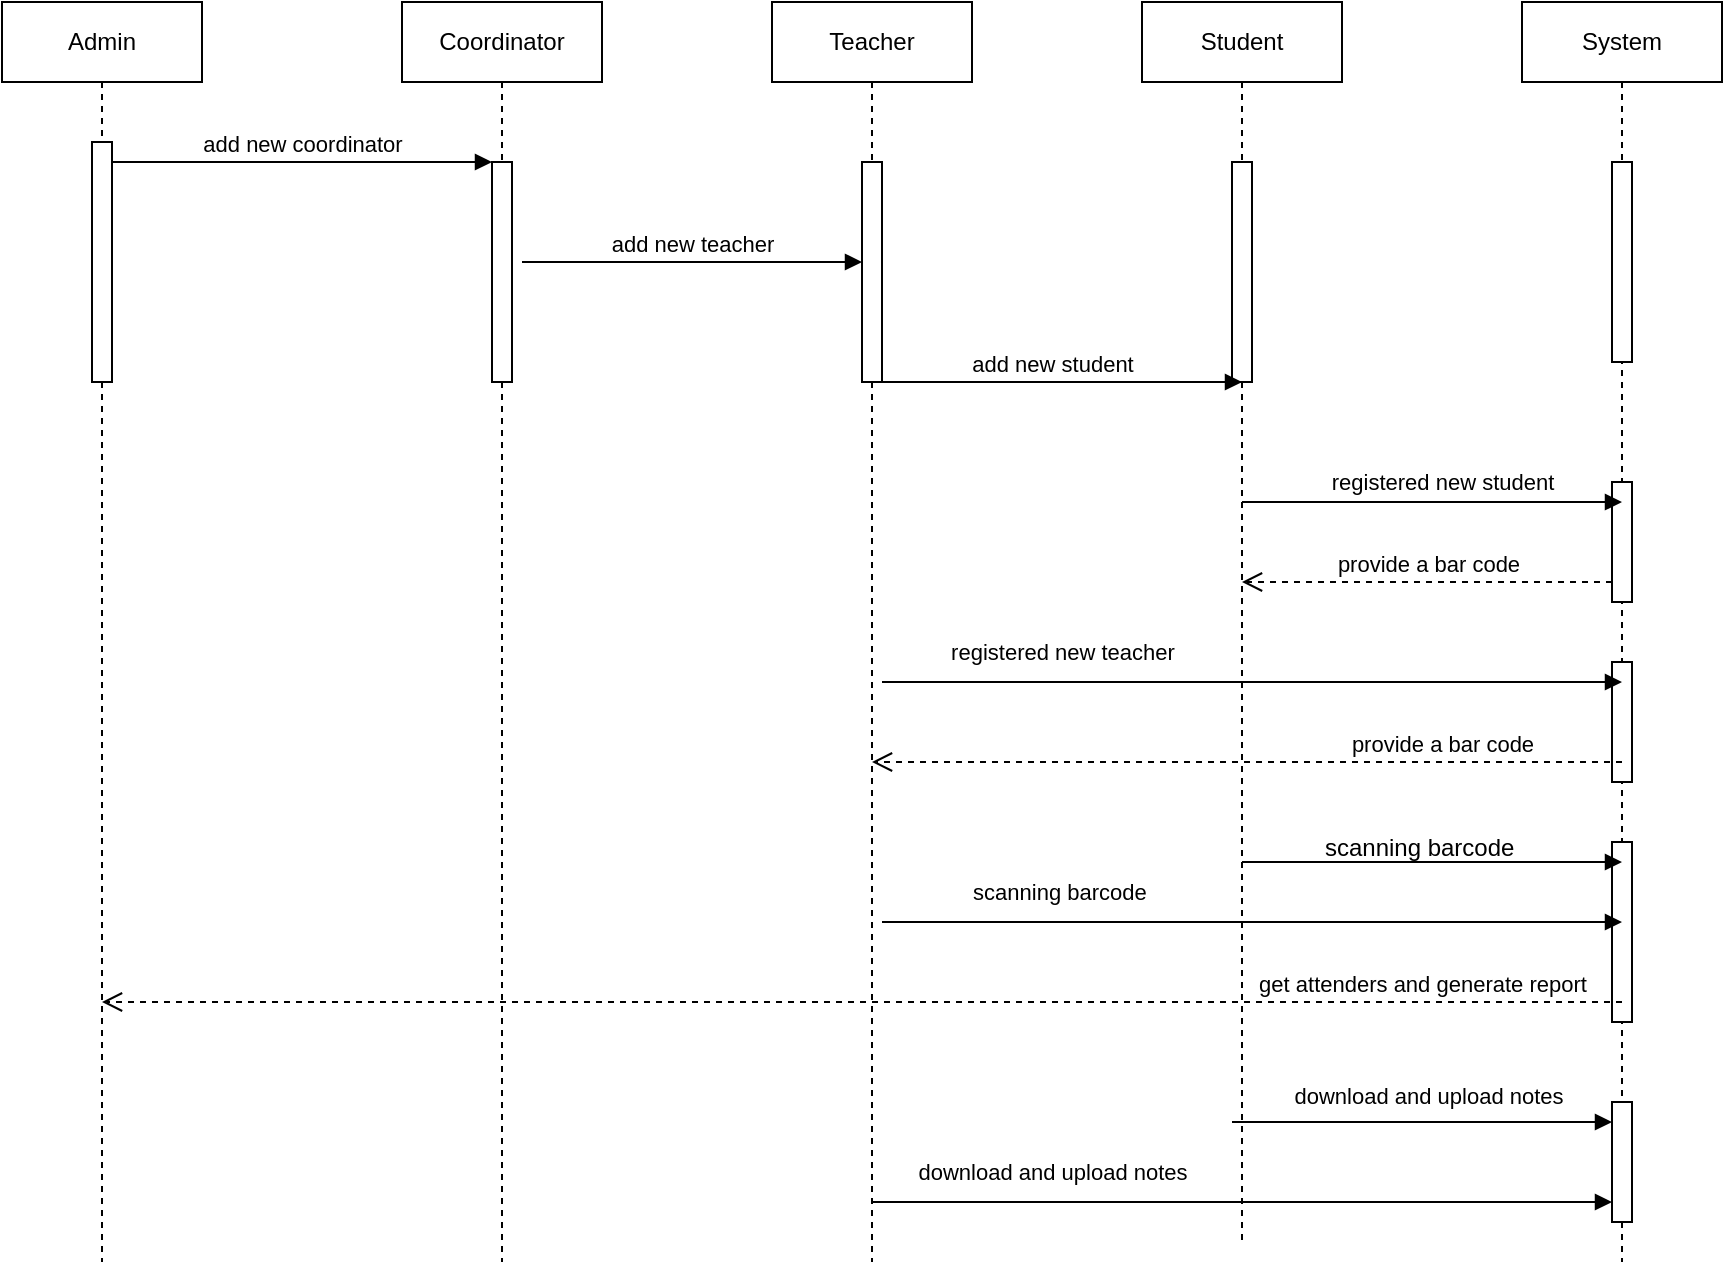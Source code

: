 <mxfile version="21.5.1" type="github">
  <diagram name="Page-1" id="2YBvvXClWsGukQMizWep">
    <mxGraphModel dx="579" dy="626" grid="1" gridSize="10" guides="1" tooltips="1" connect="1" arrows="1" fold="1" page="1" pageScale="1" pageWidth="850" pageHeight="1100" math="0" shadow="0">
      <root>
        <mxCell id="0" />
        <mxCell id="1" parent="0" />
        <mxCell id="aM9ryv3xv72pqoxQDRHE-1" value="Admin" style="shape=umlLifeline;perimeter=lifelinePerimeter;whiteSpace=wrap;html=1;container=0;dropTarget=0;collapsible=0;recursiveResize=0;outlineConnect=0;portConstraint=eastwest;newEdgeStyle={&quot;edgeStyle&quot;:&quot;elbowEdgeStyle&quot;,&quot;elbow&quot;:&quot;vertical&quot;,&quot;curved&quot;:0,&quot;rounded&quot;:0};" parent="1" vertex="1">
          <mxGeometry x="40" y="40" width="100" height="630" as="geometry" />
        </mxCell>
        <mxCell id="aM9ryv3xv72pqoxQDRHE-2" value="" style="html=1;points=[];perimeter=orthogonalPerimeter;outlineConnect=0;targetShapes=umlLifeline;portConstraint=eastwest;newEdgeStyle={&quot;edgeStyle&quot;:&quot;elbowEdgeStyle&quot;,&quot;elbow&quot;:&quot;vertical&quot;,&quot;curved&quot;:0,&quot;rounded&quot;:0};" parent="aM9ryv3xv72pqoxQDRHE-1" vertex="1">
          <mxGeometry x="45" y="70" width="10" height="120" as="geometry" />
        </mxCell>
        <mxCell id="aM9ryv3xv72pqoxQDRHE-5" value="Coordinator" style="shape=umlLifeline;perimeter=lifelinePerimeter;whiteSpace=wrap;html=1;container=0;dropTarget=0;collapsible=0;recursiveResize=0;outlineConnect=0;portConstraint=eastwest;newEdgeStyle={&quot;edgeStyle&quot;:&quot;elbowEdgeStyle&quot;,&quot;elbow&quot;:&quot;vertical&quot;,&quot;curved&quot;:0,&quot;rounded&quot;:0};" parent="1" vertex="1">
          <mxGeometry x="240" y="40" width="100" height="630" as="geometry" />
        </mxCell>
        <mxCell id="aM9ryv3xv72pqoxQDRHE-6" value="" style="html=1;points=[];perimeter=orthogonalPerimeter;outlineConnect=0;targetShapes=umlLifeline;portConstraint=eastwest;newEdgeStyle={&quot;edgeStyle&quot;:&quot;elbowEdgeStyle&quot;,&quot;elbow&quot;:&quot;vertical&quot;,&quot;curved&quot;:0,&quot;rounded&quot;:0};" parent="aM9ryv3xv72pqoxQDRHE-5" vertex="1">
          <mxGeometry x="45" y="80" width="10" height="110" as="geometry" />
        </mxCell>
        <mxCell id="aM9ryv3xv72pqoxQDRHE-7" value="add new coordinator" style="html=1;verticalAlign=bottom;endArrow=block;edgeStyle=elbowEdgeStyle;elbow=vertical;curved=0;rounded=0;" parent="1" source="aM9ryv3xv72pqoxQDRHE-2" target="aM9ryv3xv72pqoxQDRHE-6" edge="1">
          <mxGeometry relative="1" as="geometry">
            <mxPoint x="195" y="130" as="sourcePoint" />
            <Array as="points">
              <mxPoint x="180" y="120" />
            </Array>
          </mxGeometry>
        </mxCell>
        <mxCell id="V1PZ9N-IoDOIy4KFMMRO-1" value="Teacher" style="shape=umlLifeline;perimeter=lifelinePerimeter;whiteSpace=wrap;html=1;container=0;dropTarget=0;collapsible=0;recursiveResize=0;outlineConnect=0;portConstraint=eastwest;newEdgeStyle={&quot;edgeStyle&quot;:&quot;elbowEdgeStyle&quot;,&quot;elbow&quot;:&quot;vertical&quot;,&quot;curved&quot;:0,&quot;rounded&quot;:0};" vertex="1" parent="1">
          <mxGeometry x="425" y="40" width="100" height="630" as="geometry" />
        </mxCell>
        <mxCell id="V1PZ9N-IoDOIy4KFMMRO-2" value="" style="html=1;points=[];perimeter=orthogonalPerimeter;outlineConnect=0;targetShapes=umlLifeline;portConstraint=eastwest;newEdgeStyle={&quot;edgeStyle&quot;:&quot;elbowEdgeStyle&quot;,&quot;elbow&quot;:&quot;vertical&quot;,&quot;curved&quot;:0,&quot;rounded&quot;:0};" vertex="1" parent="V1PZ9N-IoDOIy4KFMMRO-1">
          <mxGeometry x="45" y="80" width="10" height="110" as="geometry" />
        </mxCell>
        <mxCell id="V1PZ9N-IoDOIy4KFMMRO-3" value="Student" style="shape=umlLifeline;perimeter=lifelinePerimeter;whiteSpace=wrap;html=1;container=0;dropTarget=0;collapsible=0;recursiveResize=0;outlineConnect=0;portConstraint=eastwest;newEdgeStyle={&quot;edgeStyle&quot;:&quot;elbowEdgeStyle&quot;,&quot;elbow&quot;:&quot;vertical&quot;,&quot;curved&quot;:0,&quot;rounded&quot;:0};" vertex="1" parent="1">
          <mxGeometry x="610" y="40" width="100" height="620" as="geometry" />
        </mxCell>
        <mxCell id="V1PZ9N-IoDOIy4KFMMRO-4" value="" style="html=1;points=[];perimeter=orthogonalPerimeter;outlineConnect=0;targetShapes=umlLifeline;portConstraint=eastwest;newEdgeStyle={&quot;edgeStyle&quot;:&quot;elbowEdgeStyle&quot;,&quot;elbow&quot;:&quot;vertical&quot;,&quot;curved&quot;:0,&quot;rounded&quot;:0};" vertex="1" parent="V1PZ9N-IoDOIy4KFMMRO-3">
          <mxGeometry x="45" y="80" width="10" height="110" as="geometry" />
        </mxCell>
        <mxCell id="V1PZ9N-IoDOIy4KFMMRO-5" value="System" style="shape=umlLifeline;perimeter=lifelinePerimeter;whiteSpace=wrap;html=1;container=0;dropTarget=0;collapsible=0;recursiveResize=0;outlineConnect=0;portConstraint=eastwest;newEdgeStyle={&quot;edgeStyle&quot;:&quot;elbowEdgeStyle&quot;,&quot;elbow&quot;:&quot;vertical&quot;,&quot;curved&quot;:0,&quot;rounded&quot;:0};" vertex="1" parent="1">
          <mxGeometry x="800" y="40" width="100" height="630" as="geometry" />
        </mxCell>
        <mxCell id="V1PZ9N-IoDOIy4KFMMRO-6" value="" style="html=1;points=[];perimeter=orthogonalPerimeter;outlineConnect=0;targetShapes=umlLifeline;portConstraint=eastwest;newEdgeStyle={&quot;edgeStyle&quot;:&quot;elbowEdgeStyle&quot;,&quot;elbow&quot;:&quot;vertical&quot;,&quot;curved&quot;:0,&quot;rounded&quot;:0};" vertex="1" parent="V1PZ9N-IoDOIy4KFMMRO-5">
          <mxGeometry x="45" y="80" width="10" height="100" as="geometry" />
        </mxCell>
        <mxCell id="V1PZ9N-IoDOIy4KFMMRO-12" value="" style="html=1;points=[];perimeter=orthogonalPerimeter;outlineConnect=0;targetShapes=umlLifeline;portConstraint=eastwest;newEdgeStyle={&quot;edgeStyle&quot;:&quot;elbowEdgeStyle&quot;,&quot;elbow&quot;:&quot;vertical&quot;,&quot;curved&quot;:0,&quot;rounded&quot;:0};" vertex="1" parent="V1PZ9N-IoDOIy4KFMMRO-5">
          <mxGeometry x="45" y="240" width="10" height="60" as="geometry" />
        </mxCell>
        <mxCell id="V1PZ9N-IoDOIy4KFMMRO-18" value="" style="html=1;points=[];perimeter=orthogonalPerimeter;outlineConnect=0;targetShapes=umlLifeline;portConstraint=eastwest;newEdgeStyle={&quot;edgeStyle&quot;:&quot;elbowEdgeStyle&quot;,&quot;elbow&quot;:&quot;vertical&quot;,&quot;curved&quot;:0,&quot;rounded&quot;:0};" vertex="1" parent="V1PZ9N-IoDOIy4KFMMRO-5">
          <mxGeometry x="45" y="330" width="10" height="60" as="geometry" />
        </mxCell>
        <mxCell id="V1PZ9N-IoDOIy4KFMMRO-24" value="" style="html=1;points=[];perimeter=orthogonalPerimeter;outlineConnect=0;targetShapes=umlLifeline;portConstraint=eastwest;newEdgeStyle={&quot;edgeStyle&quot;:&quot;elbowEdgeStyle&quot;,&quot;elbow&quot;:&quot;vertical&quot;,&quot;curved&quot;:0,&quot;rounded&quot;:0};" vertex="1" parent="V1PZ9N-IoDOIy4KFMMRO-5">
          <mxGeometry x="45" y="420" width="10" height="90" as="geometry" />
        </mxCell>
        <mxCell id="V1PZ9N-IoDOIy4KFMMRO-32" value="" style="html=1;points=[];perimeter=orthogonalPerimeter;outlineConnect=0;targetShapes=umlLifeline;portConstraint=eastwest;newEdgeStyle={&quot;edgeStyle&quot;:&quot;elbowEdgeStyle&quot;,&quot;elbow&quot;:&quot;vertical&quot;,&quot;curved&quot;:0,&quot;rounded&quot;:0};" vertex="1" parent="V1PZ9N-IoDOIy4KFMMRO-5">
          <mxGeometry x="45" y="550" width="10" height="60" as="geometry" />
        </mxCell>
        <mxCell id="V1PZ9N-IoDOIy4KFMMRO-7" value="add new teacher" style="html=1;verticalAlign=bottom;endArrow=block;edgeStyle=elbowEdgeStyle;elbow=vertical;curved=0;rounded=0;" edge="1" parent="1">
          <mxGeometry relative="1" as="geometry">
            <mxPoint x="300" y="170" as="sourcePoint" />
            <Array as="points">
              <mxPoint x="375" y="170" />
            </Array>
            <mxPoint x="470" y="170" as="targetPoint" />
          </mxGeometry>
        </mxCell>
        <mxCell id="V1PZ9N-IoDOIy4KFMMRO-8" value="add new student" style="html=1;verticalAlign=bottom;endArrow=block;edgeStyle=elbowEdgeStyle;elbow=vertical;curved=0;rounded=0;" edge="1" parent="1">
          <mxGeometry x="-0.053" relative="1" as="geometry">
            <mxPoint x="480" y="230" as="sourcePoint" />
            <Array as="points">
              <mxPoint x="565" y="230" />
            </Array>
            <mxPoint x="660" y="230" as="targetPoint" />
            <mxPoint as="offset" />
          </mxGeometry>
        </mxCell>
        <mxCell id="V1PZ9N-IoDOIy4KFMMRO-9" value="" style="endArrow=block;endFill=1;html=1;edgeStyle=orthogonalEdgeStyle;align=left;verticalAlign=top;rounded=0;" edge="1" parent="1">
          <mxGeometry x="-1" relative="1" as="geometry">
            <mxPoint x="660" y="290" as="sourcePoint" />
            <mxPoint x="850" y="290" as="targetPoint" />
          </mxGeometry>
        </mxCell>
        <mxCell id="V1PZ9N-IoDOIy4KFMMRO-11" value="registered new student" style="edgeLabel;html=1;align=center;verticalAlign=middle;resizable=0;points=[];" vertex="1" connectable="0" parent="V1PZ9N-IoDOIy4KFMMRO-9">
          <mxGeometry x="0.61" y="4" relative="1" as="geometry">
            <mxPoint x="-53" y="-6" as="offset" />
          </mxGeometry>
        </mxCell>
        <mxCell id="V1PZ9N-IoDOIy4KFMMRO-14" value="provide a bar code" style="html=1;verticalAlign=bottom;endArrow=open;dashed=1;endSize=8;edgeStyle=elbowEdgeStyle;elbow=vertical;curved=0;rounded=0;" edge="1" source="V1PZ9N-IoDOIy4KFMMRO-12" parent="1" target="V1PZ9N-IoDOIy4KFMMRO-3">
          <mxGeometry relative="1" as="geometry">
            <mxPoint x="730" y="400" as="targetPoint" />
            <Array as="points">
              <mxPoint x="790" y="330" />
            </Array>
          </mxGeometry>
        </mxCell>
        <mxCell id="V1PZ9N-IoDOIy4KFMMRO-15" value="" style="endArrow=block;endFill=1;html=1;edgeStyle=orthogonalEdgeStyle;align=left;verticalAlign=top;rounded=0;" edge="1" parent="1">
          <mxGeometry x="-1" relative="1" as="geometry">
            <mxPoint x="480" y="380" as="sourcePoint" />
            <mxPoint x="850" y="380" as="targetPoint" />
          </mxGeometry>
        </mxCell>
        <mxCell id="V1PZ9N-IoDOIy4KFMMRO-16" value="registered new teacher" style="edgeLabel;html=1;align=center;verticalAlign=middle;resizable=0;points=[];" vertex="1" connectable="0" parent="V1PZ9N-IoDOIy4KFMMRO-15">
          <mxGeometry x="0.61" y="4" relative="1" as="geometry">
            <mxPoint x="-208" y="-11" as="offset" />
          </mxGeometry>
        </mxCell>
        <mxCell id="V1PZ9N-IoDOIy4KFMMRO-17" value="provide a bar code" style="html=1;verticalAlign=bottom;endArrow=open;dashed=1;endSize=8;edgeStyle=elbowEdgeStyle;elbow=vertical;curved=0;rounded=0;" edge="1" parent="1" target="V1PZ9N-IoDOIy4KFMMRO-1">
          <mxGeometry x="-0.521" relative="1" as="geometry">
            <mxPoint x="665" y="420" as="targetPoint" />
            <mxPoint x="850" y="420" as="sourcePoint" />
            <Array as="points">
              <mxPoint x="795" y="420" />
            </Array>
            <mxPoint as="offset" />
          </mxGeometry>
        </mxCell>
        <mxCell id="V1PZ9N-IoDOIy4KFMMRO-19" value="" style="endArrow=block;endFill=1;html=1;edgeStyle=orthogonalEdgeStyle;align=left;verticalAlign=top;rounded=0;" edge="1" parent="1">
          <mxGeometry x="-1" relative="1" as="geometry">
            <mxPoint x="480" y="500" as="sourcePoint" />
            <mxPoint x="850" y="500" as="targetPoint" />
          </mxGeometry>
        </mxCell>
        <mxCell id="V1PZ9N-IoDOIy4KFMMRO-20" value="scanning barcode&amp;nbsp;" style="edgeLabel;html=1;align=center;verticalAlign=middle;resizable=0;points=[];" vertex="1" connectable="0" parent="V1PZ9N-IoDOIy4KFMMRO-19">
          <mxGeometry x="0.61" y="4" relative="1" as="geometry">
            <mxPoint x="-208" y="-11" as="offset" />
          </mxGeometry>
        </mxCell>
        <mxCell id="V1PZ9N-IoDOIy4KFMMRO-21" value="" style="endArrow=block;endFill=1;html=1;edgeStyle=orthogonalEdgeStyle;align=left;verticalAlign=top;rounded=0;" edge="1" parent="1">
          <mxGeometry x="-1" relative="1" as="geometry">
            <mxPoint x="660" y="470" as="sourcePoint" />
            <mxPoint x="850" y="470" as="targetPoint" />
          </mxGeometry>
        </mxCell>
        <mxCell id="V1PZ9N-IoDOIy4KFMMRO-23" value="get attenders and generate report" style="html=1;verticalAlign=bottom;endArrow=open;dashed=1;endSize=8;edgeStyle=elbowEdgeStyle;elbow=vertical;curved=0;rounded=0;" edge="1" parent="1" target="aM9ryv3xv72pqoxQDRHE-1">
          <mxGeometry x="-0.737" relative="1" as="geometry">
            <mxPoint x="475" y="540" as="targetPoint" />
            <mxPoint x="850" y="540" as="sourcePoint" />
            <Array as="points">
              <mxPoint x="795" y="540" />
            </Array>
            <mxPoint as="offset" />
          </mxGeometry>
        </mxCell>
        <mxCell id="V1PZ9N-IoDOIy4KFMMRO-25" value="scanning barcode&amp;nbsp;" style="text;html=1;align=center;verticalAlign=middle;resizable=0;points=[];autosize=1;strokeColor=none;fillColor=none;" vertex="1" parent="1">
          <mxGeometry x="690" y="448" width="120" height="30" as="geometry" />
        </mxCell>
        <mxCell id="V1PZ9N-IoDOIy4KFMMRO-27" value="" style="endArrow=block;endFill=1;html=1;edgeStyle=orthogonalEdgeStyle;align=left;verticalAlign=top;rounded=0;" edge="1" parent="1">
          <mxGeometry x="-1" relative="1" as="geometry">
            <mxPoint x="655" y="600" as="sourcePoint" />
            <mxPoint x="845" y="600" as="targetPoint" />
          </mxGeometry>
        </mxCell>
        <mxCell id="V1PZ9N-IoDOIy4KFMMRO-29" value="download and upload notes" style="edgeLabel;html=1;align=center;verticalAlign=middle;resizable=0;points=[];" vertex="1" connectable="0" parent="1">
          <mxGeometry x="579.778" y="495" as="geometry">
            <mxPoint x="173" y="92" as="offset" />
          </mxGeometry>
        </mxCell>
        <mxCell id="V1PZ9N-IoDOIy4KFMMRO-30" value="" style="endArrow=block;endFill=1;html=1;edgeStyle=orthogonalEdgeStyle;align=left;verticalAlign=top;rounded=0;" edge="1" parent="1">
          <mxGeometry x="-1" relative="1" as="geometry">
            <mxPoint x="475" y="640" as="sourcePoint" />
            <mxPoint x="845" y="640" as="targetPoint" />
          </mxGeometry>
        </mxCell>
        <mxCell id="V1PZ9N-IoDOIy4KFMMRO-31" value="download and upload notes" style="edgeLabel;html=1;align=center;verticalAlign=middle;resizable=0;points=[];" vertex="1" connectable="0" parent="V1PZ9N-IoDOIy4KFMMRO-30">
          <mxGeometry x="0.61" y="4" relative="1" as="geometry">
            <mxPoint x="-208" y="-11" as="offset" />
          </mxGeometry>
        </mxCell>
      </root>
    </mxGraphModel>
  </diagram>
</mxfile>
